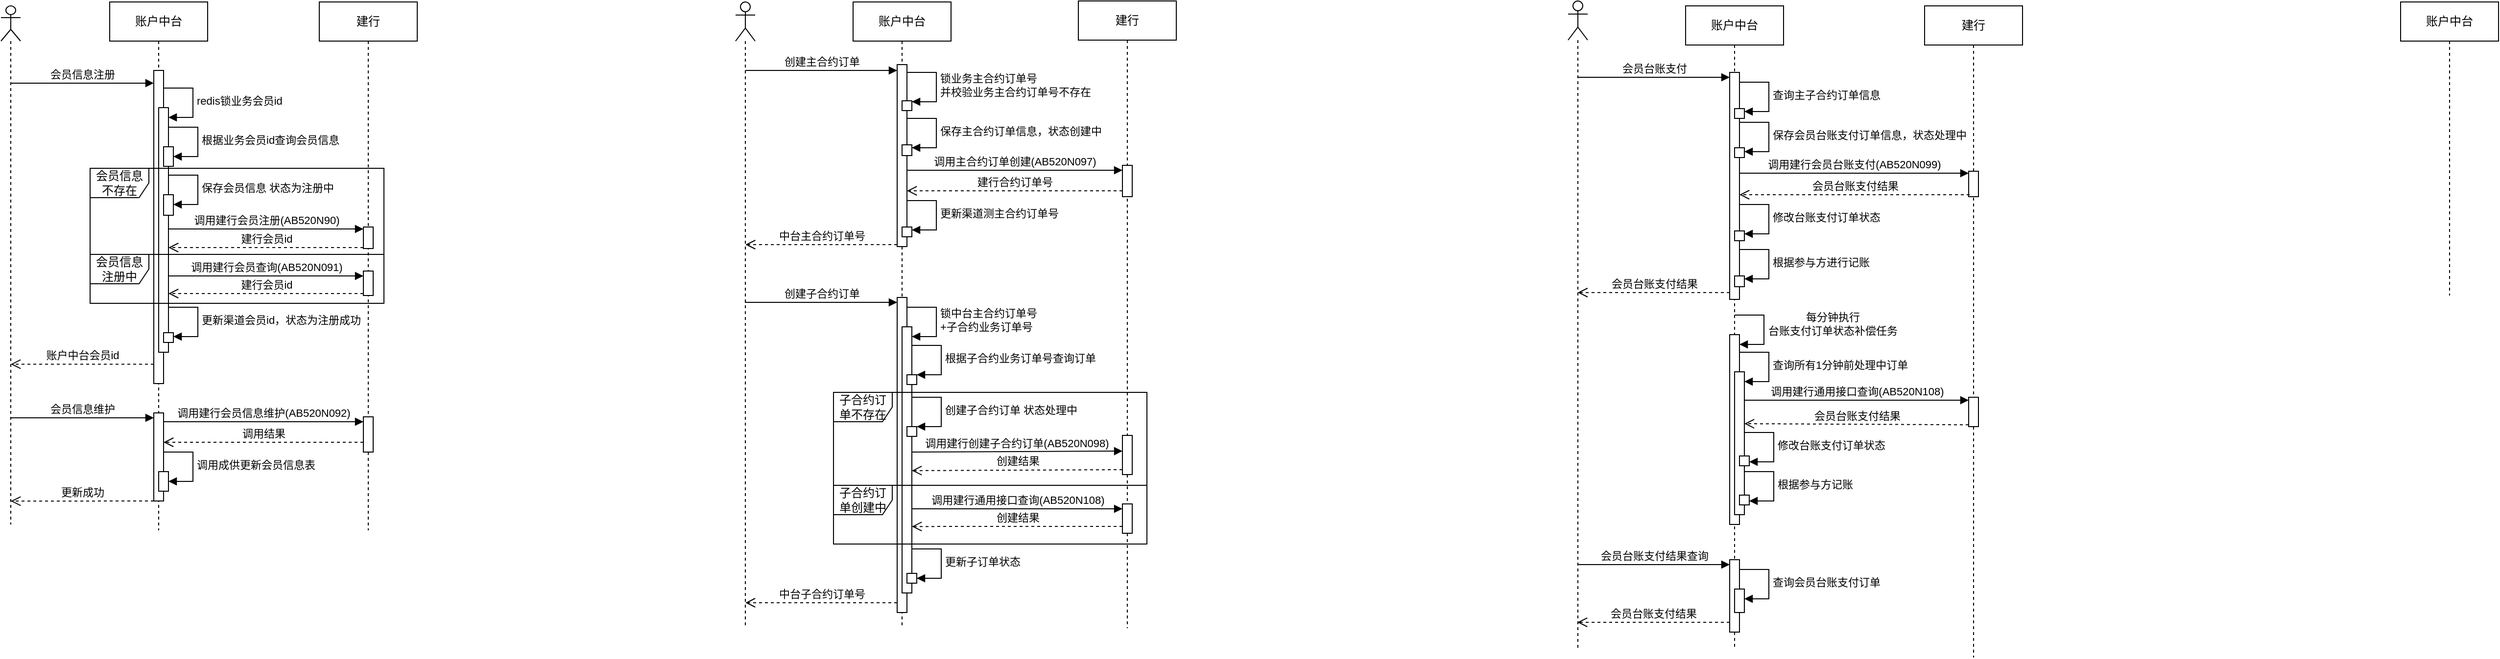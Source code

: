 <mxfile version="27.1.6">
  <diagram name="Page-1" id="2YBvvXClWsGukQMizWep">
    <mxGraphModel dx="1886" dy="571" grid="1" gridSize="10" guides="1" tooltips="1" connect="1" arrows="1" fold="1" page="1" pageScale="1" pageWidth="850" pageHeight="1100" math="0" shadow="0">
      <root>
        <mxCell id="0" />
        <mxCell id="1" parent="0" />
        <mxCell id="9qszzygUhYIYIlCA4tKh-8" value="更新成功" style="html=1;verticalAlign=bottom;endArrow=open;dashed=1;endSize=8;curved=0;rounded=0;entryX=0.5;entryY=0.955;entryDx=0;entryDy=0;entryPerimeter=0;" parent="1" source="9qszzygUhYIYIlCA4tKh-1" target="9qszzygUhYIYIlCA4tKh-14" edge="1">
          <mxGeometry relative="1" as="geometry">
            <mxPoint x="-519" y="548.0" as="sourcePoint" />
            <mxPoint x="-669" y="550.08" as="targetPoint" />
          </mxGeometry>
        </mxCell>
        <mxCell id="5DM1qvP_Hou1cKNvxJHR-31" value="账户中台会员id" style="html=1;verticalAlign=bottom;endArrow=open;dashed=1;endSize=8;curved=0;rounded=0;entryX=0.5;entryY=0.691;entryDx=0;entryDy=0;entryPerimeter=0;" parent="1" source="aM9ryv3xv72pqoxQDRHE-2" target="9qszzygUhYIYIlCA4tKh-14" edge="1">
          <mxGeometry relative="1" as="geometry">
            <mxPoint x="-519" y="407.92" as="sourcePoint" />
            <mxPoint x="-669" y="410" as="targetPoint" />
          </mxGeometry>
        </mxCell>
        <mxCell id="aM9ryv3xv72pqoxQDRHE-1" value="账户中台" style="shape=umlLifeline;perimeter=lifelinePerimeter;whiteSpace=wrap;html=1;container=0;dropTarget=0;collapsible=0;recursiveResize=0;outlineConnect=0;portConstraint=eastwest;newEdgeStyle={&quot;edgeStyle&quot;:&quot;elbowEdgeStyle&quot;,&quot;elbow&quot;:&quot;vertical&quot;,&quot;curved&quot;:0,&quot;rounded&quot;:0};" parent="1" vertex="1">
          <mxGeometry x="-569" y="40" width="100" height="540" as="geometry" />
        </mxCell>
        <mxCell id="aM9ryv3xv72pqoxQDRHE-2" value="" style="html=1;points=[];perimeter=orthogonalPerimeter;outlineConnect=0;targetShapes=umlLifeline;portConstraint=eastwest;newEdgeStyle={&quot;edgeStyle&quot;:&quot;elbowEdgeStyle&quot;,&quot;elbow&quot;:&quot;vertical&quot;,&quot;curved&quot;:0,&quot;rounded&quot;:0};" parent="aM9ryv3xv72pqoxQDRHE-1" vertex="1">
          <mxGeometry x="45" y="70" width="10" height="320" as="geometry" />
        </mxCell>
        <mxCell id="5DM1qvP_Hou1cKNvxJHR-4" value="" style="html=1;points=[[0,0,0,0,5],[0,1,0,0,-5],[1,0,0,0,5],[1,1,0,0,-5]];perimeter=orthogonalPerimeter;outlineConnect=0;targetShapes=umlLifeline;portConstraint=eastwest;newEdgeStyle={&quot;curved&quot;:0,&quot;rounded&quot;:0};" parent="aM9ryv3xv72pqoxQDRHE-1" vertex="1">
          <mxGeometry x="50" y="108" width="10" height="250" as="geometry" />
        </mxCell>
        <mxCell id="5DM1qvP_Hou1cKNvxJHR-5" value="redis锁业务会员id" style="html=1;align=left;spacingLeft=2;endArrow=block;rounded=0;edgeStyle=orthogonalEdgeStyle;curved=0;rounded=0;" parent="aM9ryv3xv72pqoxQDRHE-1" target="5DM1qvP_Hou1cKNvxJHR-4" edge="1">
          <mxGeometry relative="1" as="geometry">
            <mxPoint x="55" y="88" as="sourcePoint" />
            <Array as="points">
              <mxPoint x="85" y="118" />
            </Array>
          </mxGeometry>
        </mxCell>
        <mxCell id="5DM1qvP_Hou1cKNvxJHR-8" value="" style="html=1;points=[[0,0,0,0,5],[0,1,0,0,-5],[1,0,0,0,5],[1,1,0,0,-5]];perimeter=orthogonalPerimeter;outlineConnect=0;targetShapes=umlLifeline;portConstraint=eastwest;newEdgeStyle={&quot;curved&quot;:0,&quot;rounded&quot;:0};" parent="aM9ryv3xv72pqoxQDRHE-1" vertex="1">
          <mxGeometry x="55" y="148" width="10" height="20" as="geometry" />
        </mxCell>
        <mxCell id="5DM1qvP_Hou1cKNvxJHR-9" value="根据业务会员id查询会员信息" style="html=1;align=left;spacingLeft=2;endArrow=block;rounded=0;edgeStyle=orthogonalEdgeStyle;curved=0;rounded=0;" parent="aM9ryv3xv72pqoxQDRHE-1" target="5DM1qvP_Hou1cKNvxJHR-8" edge="1">
          <mxGeometry relative="1" as="geometry">
            <mxPoint x="60" y="128" as="sourcePoint" />
            <Array as="points">
              <mxPoint x="90" y="158" />
            </Array>
          </mxGeometry>
        </mxCell>
        <mxCell id="5DM1qvP_Hou1cKNvxJHR-25" value="" style="html=1;points=[[0,0,0,0,5],[0,1,0,0,-5],[1,0,0,0,5],[1,1,0,0,-5]];perimeter=orthogonalPerimeter;outlineConnect=0;targetShapes=umlLifeline;portConstraint=eastwest;newEdgeStyle={&quot;curved&quot;:0,&quot;rounded&quot;:0};" parent="aM9ryv3xv72pqoxQDRHE-1" vertex="1">
          <mxGeometry x="55" y="338" width="10" height="10" as="geometry" />
        </mxCell>
        <mxCell id="5DM1qvP_Hou1cKNvxJHR-26" value="更新渠道会员id，状态为注册成功" style="html=1;align=left;spacingLeft=2;endArrow=block;rounded=0;edgeStyle=orthogonalEdgeStyle;curved=0;rounded=0;" parent="aM9ryv3xv72pqoxQDRHE-1" edge="1">
          <mxGeometry relative="1" as="geometry">
            <mxPoint x="60" y="312" as="sourcePoint" />
            <Array as="points">
              <mxPoint x="90" y="342" />
            </Array>
            <mxPoint x="65" y="342" as="targetPoint" />
          </mxGeometry>
        </mxCell>
        <mxCell id="9qszzygUhYIYIlCA4tKh-1" value="" style="html=1;points=[[0,0,0,0,5],[0,1,0,0,-5],[1,0,0,0,5],[1,1,0,0,-5]];perimeter=orthogonalPerimeter;outlineConnect=0;targetShapes=umlLifeline;portConstraint=eastwest;newEdgeStyle={&quot;curved&quot;:0,&quot;rounded&quot;:0};" parent="aM9ryv3xv72pqoxQDRHE-1" vertex="1">
          <mxGeometry x="45" y="420" width="10" height="90" as="geometry" />
        </mxCell>
        <mxCell id="9qszzygUhYIYIlCA4tKh-6" value="" style="html=1;points=[[0,0,0,0,5],[0,1,0,0,-5],[1,0,0,0,5],[1,1,0,0,-5]];perimeter=orthogonalPerimeter;outlineConnect=0;targetShapes=umlLifeline;portConstraint=eastwest;newEdgeStyle={&quot;curved&quot;:0,&quot;rounded&quot;:0};" parent="aM9ryv3xv72pqoxQDRHE-1" vertex="1">
          <mxGeometry x="50" y="480" width="10" height="20" as="geometry" />
        </mxCell>
        <mxCell id="9qszzygUhYIYIlCA4tKh-7" value="调用成供更新会员信息表" style="html=1;align=left;spacingLeft=2;endArrow=block;rounded=0;edgeStyle=orthogonalEdgeStyle;curved=0;rounded=0;" parent="aM9ryv3xv72pqoxQDRHE-1" target="9qszzygUhYIYIlCA4tKh-6" edge="1">
          <mxGeometry relative="1" as="geometry">
            <mxPoint x="55" y="460" as="sourcePoint" />
            <Array as="points">
              <mxPoint x="85" y="490" />
            </Array>
          </mxGeometry>
        </mxCell>
        <mxCell id="aM9ryv3xv72pqoxQDRHE-5" value="建行" style="shape=umlLifeline;perimeter=lifelinePerimeter;whiteSpace=wrap;html=1;container=0;dropTarget=0;collapsible=0;recursiveResize=0;outlineConnect=0;portConstraint=eastwest;newEdgeStyle={&quot;edgeStyle&quot;:&quot;elbowEdgeStyle&quot;,&quot;elbow&quot;:&quot;vertical&quot;,&quot;curved&quot;:0,&quot;rounded&quot;:0};" parent="1" vertex="1">
          <mxGeometry x="-355" y="40" width="100" height="540" as="geometry" />
        </mxCell>
        <mxCell id="9qszzygUhYIYIlCA4tKh-3" value="" style="html=1;points=[[0,0,0,0,5],[0,1,0,0,-5],[1,0,0,0,5],[1,1,0,0,-5]];perimeter=orthogonalPerimeter;outlineConnect=0;targetShapes=umlLifeline;portConstraint=eastwest;newEdgeStyle={&quot;curved&quot;:0,&quot;rounded&quot;:0};" parent="aM9ryv3xv72pqoxQDRHE-5" vertex="1">
          <mxGeometry x="45" y="424" width="10" height="36" as="geometry" />
        </mxCell>
        <mxCell id="5DM1qvP_Hou1cKNvxJHR-6" value="会员信息不存在" style="shape=umlFrame;whiteSpace=wrap;html=1;pointerEvents=0;" parent="1" vertex="1">
          <mxGeometry x="-589" y="210" width="300" height="138" as="geometry" />
        </mxCell>
        <mxCell id="5DM1qvP_Hou1cKNvxJHR-13" value="" style="html=1;points=[[0,0,0,0,5],[0,1,0,0,-5],[1,0,0,0,5],[1,1,0,0,-5]];perimeter=orthogonalPerimeter;outlineConnect=0;targetShapes=umlLifeline;portConstraint=eastwest;newEdgeStyle={&quot;curved&quot;:0,&quot;rounded&quot;:0};" parent="1" vertex="1">
          <mxGeometry x="-310" y="270" width="10" height="22" as="geometry" />
        </mxCell>
        <mxCell id="5DM1qvP_Hou1cKNvxJHR-14" value="调用建行会员注册(&lt;span style=&quot;background-color: light-dark(#ffffff, var(--ge-dark-color, #121212)); color: light-dark(rgb(0, 0, 0), rgb(255, 255, 255));&quot;&gt;AB520N90&lt;/span&gt;)" style="html=1;verticalAlign=bottom;endArrow=block;curved=0;rounded=0;" parent="1" target="5DM1qvP_Hou1cKNvxJHR-13" edge="1">
          <mxGeometry relative="1" as="geometry">
            <mxPoint x="-509" y="272.0" as="sourcePoint" />
            <mxPoint x="-344" y="272.0" as="targetPoint" />
          </mxGeometry>
        </mxCell>
        <mxCell id="5DM1qvP_Hou1cKNvxJHR-15" value="建行会员id" style="html=1;verticalAlign=bottom;endArrow=open;dashed=1;endSize=8;curved=0;rounded=0;" parent="1" edge="1">
          <mxGeometry relative="1" as="geometry">
            <mxPoint x="-509.0" y="291" as="targetPoint" />
            <mxPoint x="-310" y="291" as="sourcePoint" />
          </mxGeometry>
        </mxCell>
        <mxCell id="5DM1qvP_Hou1cKNvxJHR-18" value="会员信息注册中" style="shape=umlFrame;whiteSpace=wrap;html=1;pointerEvents=0;" parent="1" vertex="1">
          <mxGeometry x="-589" y="298" width="300" height="50" as="geometry" />
        </mxCell>
        <mxCell id="5DM1qvP_Hou1cKNvxJHR-20" value="" style="html=1;points=[[0,0,0,0,5],[0,1,0,0,-5],[1,0,0,0,5],[1,1,0,0,-5]];perimeter=orthogonalPerimeter;outlineConnect=0;targetShapes=umlLifeline;portConstraint=eastwest;newEdgeStyle={&quot;curved&quot;:0,&quot;rounded&quot;:0};" parent="1" vertex="1">
          <mxGeometry x="-514" y="237" width="10" height="21" as="geometry" />
        </mxCell>
        <mxCell id="5DM1qvP_Hou1cKNvxJHR-21" value="保存会员信息 状态为注册中" style="html=1;align=left;spacingLeft=2;endArrow=block;rounded=0;edgeStyle=orthogonalEdgeStyle;curved=0;rounded=0;" parent="1" target="5DM1qvP_Hou1cKNvxJHR-20" edge="1">
          <mxGeometry relative="1" as="geometry">
            <mxPoint x="-509" y="217" as="sourcePoint" />
            <Array as="points">
              <mxPoint x="-479" y="247" />
            </Array>
          </mxGeometry>
        </mxCell>
        <mxCell id="5DM1qvP_Hou1cKNvxJHR-22" value="" style="html=1;points=[[0,0,0,0,5],[0,1,0,0,-5],[1,0,0,0,5],[1,1,0,0,-5]];perimeter=orthogonalPerimeter;outlineConnect=0;targetShapes=umlLifeline;portConstraint=eastwest;newEdgeStyle={&quot;curved&quot;:0,&quot;rounded&quot;:0};" parent="1" vertex="1">
          <mxGeometry x="-310" y="315" width="10" height="25" as="geometry" />
        </mxCell>
        <mxCell id="5DM1qvP_Hou1cKNvxJHR-23" value="调用建行会员查询(&lt;span style=&quot;background-color: light-dark(#ffffff, var(--ge-dark-color, #121212)); color: light-dark(rgb(0, 0, 0), rgb(255, 255, 255));&quot;&gt;AB520N091&lt;/span&gt;)" style="html=1;verticalAlign=bottom;endArrow=block;curved=0;rounded=0;entryX=0;entryY=0;entryDx=0;entryDy=5;entryPerimeter=0;" parent="1" source="5DM1qvP_Hou1cKNvxJHR-4" target="5DM1qvP_Hou1cKNvxJHR-22" edge="1">
          <mxGeometry relative="1" as="geometry">
            <mxPoint x="-509" y="317" as="sourcePoint" />
            <mxPoint x="-310" y="317" as="targetPoint" />
          </mxGeometry>
        </mxCell>
        <mxCell id="5DM1qvP_Hou1cKNvxJHR-24" value="建行会员id" style="html=1;verticalAlign=bottom;endArrow=open;dashed=1;endSize=8;curved=0;rounded=0;" parent="1" target="5DM1qvP_Hou1cKNvxJHR-4" edge="1">
          <mxGeometry relative="1" as="geometry">
            <mxPoint x="-510" y="338" as="targetPoint" />
            <mxPoint x="-310" y="338" as="sourcePoint" />
            <Array as="points">
              <mxPoint x="-379" y="338" />
            </Array>
          </mxGeometry>
        </mxCell>
        <mxCell id="5DM1qvP_Hou1cKNvxJHR-32" value="会员信息注册" style="html=1;verticalAlign=bottom;endArrow=block;curved=0;rounded=0;exitX=0.5;exitY=0.149;exitDx=0;exitDy=0;exitPerimeter=0;" parent="1" source="9qszzygUhYIYIlCA4tKh-14" target="aM9ryv3xv72pqoxQDRHE-2" edge="1">
          <mxGeometry width="80" relative="1" as="geometry">
            <mxPoint x="-669" y="123" as="sourcePoint" />
            <mxPoint x="-519.5" y="123" as="targetPoint" />
          </mxGeometry>
        </mxCell>
        <mxCell id="9qszzygUhYIYIlCA4tKh-4" value="调用建行会员信息维护(&lt;span style=&quot;background-color: light-dark(#ffffff, var(--ge-dark-color, #121212)); color: light-dark(rgb(0, 0, 0), rgb(255, 255, 255));&quot;&gt;AB520N092&lt;/span&gt;)" style="html=1;verticalAlign=bottom;endArrow=block;curved=0;rounded=0;entryX=0;entryY=0;entryDx=0;entryDy=5;exitX=1;exitY=0;exitDx=0;exitDy=5;exitPerimeter=0;" parent="1" target="9qszzygUhYIYIlCA4tKh-3" edge="1">
          <mxGeometry relative="1" as="geometry">
            <mxPoint x="-514" y="469" as="sourcePoint" />
          </mxGeometry>
        </mxCell>
        <mxCell id="9qszzygUhYIYIlCA4tKh-5" value="调用结果" style="html=1;verticalAlign=bottom;endArrow=open;dashed=1;endSize=8;curved=0;rounded=0;exitX=0;exitY=1;exitDx=0;exitDy=-5;entryX=1;entryY=1;entryDx=0;entryDy=-5;entryPerimeter=0;" parent="1" edge="1">
          <mxGeometry relative="1" as="geometry">
            <mxPoint x="-514" y="490" as="targetPoint" />
            <mxPoint x="-310" y="490" as="sourcePoint" />
          </mxGeometry>
        </mxCell>
        <mxCell id="9qszzygUhYIYIlCA4tKh-12" value="账户中台" style="shape=umlLifeline;perimeter=lifelinePerimeter;whiteSpace=wrap;html=1;container=1;dropTarget=0;collapsible=0;recursiveResize=0;outlineConnect=0;portConstraint=eastwest;newEdgeStyle={&quot;curved&quot;:0,&quot;rounded&quot;:0};" parent="1" vertex="1">
          <mxGeometry x="190" y="40" width="100" height="640" as="geometry" />
        </mxCell>
        <mxCell id="9qszzygUhYIYIlCA4tKh-17" value="" style="html=1;points=[[0,0,0,0,5],[0,1,0,0,-5],[1,0,0,0,5],[1,1,0,0,-5]];perimeter=orthogonalPerimeter;outlineConnect=0;targetShapes=umlLifeline;portConstraint=eastwest;newEdgeStyle={&quot;curved&quot;:0,&quot;rounded&quot;:0};" parent="9qszzygUhYIYIlCA4tKh-12" vertex="1">
          <mxGeometry x="45" y="64" width="10" height="186" as="geometry" />
        </mxCell>
        <mxCell id="9qszzygUhYIYIlCA4tKh-21" value="" style="html=1;points=[[0,0,0,0,5],[0,1,0,0,-5],[1,0,0,0,5],[1,1,0,0,-5]];perimeter=orthogonalPerimeter;outlineConnect=0;targetShapes=umlLifeline;portConstraint=eastwest;newEdgeStyle={&quot;curved&quot;:0,&quot;rounded&quot;:0};" parent="9qszzygUhYIYIlCA4tKh-12" vertex="1">
          <mxGeometry x="50" y="101" width="10" height="10" as="geometry" />
        </mxCell>
        <mxCell id="9qszzygUhYIYIlCA4tKh-22" value="锁业务主合约订单号&lt;div&gt;并校验业务主合约订单号不存在&lt;/div&gt;" style="html=1;align=left;spacingLeft=2;endArrow=block;rounded=0;edgeStyle=orthogonalEdgeStyle;curved=0;rounded=0;" parent="9qszzygUhYIYIlCA4tKh-12" edge="1">
          <mxGeometry relative="1" as="geometry">
            <mxPoint x="55" y="72" as="sourcePoint" />
            <Array as="points">
              <mxPoint x="85" y="102" />
            </Array>
            <mxPoint x="60" y="102" as="targetPoint" />
          </mxGeometry>
        </mxCell>
        <mxCell id="9qszzygUhYIYIlCA4tKh-24" value="" style="html=1;points=[[0,0,0,0,5],[0,1,0,0,-5],[1,0,0,0,5],[1,1,0,0,-5]];perimeter=orthogonalPerimeter;outlineConnect=0;targetShapes=umlLifeline;portConstraint=eastwest;newEdgeStyle={&quot;curved&quot;:0,&quot;rounded&quot;:0};" parent="9qszzygUhYIYIlCA4tKh-12" vertex="1">
          <mxGeometry x="45" y="302" width="10" height="322" as="geometry" />
        </mxCell>
        <mxCell id="9qszzygUhYIYIlCA4tKh-30" value="" style="html=1;points=[[0,0,0,0,5],[0,1,0,0,-5],[1,0,0,0,5],[1,1,0,0,-5]];perimeter=orthogonalPerimeter;outlineConnect=0;targetShapes=umlLifeline;portConstraint=eastwest;newEdgeStyle={&quot;curved&quot;:0,&quot;rounded&quot;:0};" parent="9qszzygUhYIYIlCA4tKh-12" vertex="1">
          <mxGeometry x="50" y="332" width="10" height="272" as="geometry" />
        </mxCell>
        <mxCell id="9qszzygUhYIYIlCA4tKh-31" value="&lt;span style=&quot;text-align: center;&quot;&gt;锁中台主合约订单号&lt;/span&gt;&lt;div&gt;&lt;span style=&quot;text-align: center;&quot;&gt;+子合约&lt;/span&gt;&lt;span style=&quot;text-align: center; background-color: light-dark(#ffffff, var(--ge-dark-color, #121212)); color: light-dark(rgb(0, 0, 0), rgb(255, 255, 255));&quot;&gt;业务&lt;/span&gt;&lt;span style=&quot;text-align: center; background-color: light-dark(#ffffff, var(--ge-dark-color, #121212)); color: light-dark(rgb(0, 0, 0), rgb(255, 255, 255));&quot;&gt;订单号&lt;/span&gt;&lt;/div&gt;" style="html=1;align=left;spacingLeft=2;endArrow=block;rounded=0;edgeStyle=orthogonalEdgeStyle;curved=0;rounded=0;" parent="9qszzygUhYIYIlCA4tKh-12" target="9qszzygUhYIYIlCA4tKh-30" edge="1">
          <mxGeometry x="-0.004" relative="1" as="geometry">
            <mxPoint x="55" y="312" as="sourcePoint" />
            <Array as="points">
              <mxPoint x="85" y="342" />
            </Array>
            <mxPoint as="offset" />
          </mxGeometry>
        </mxCell>
        <mxCell id="9qszzygUhYIYIlCA4tKh-32" value="" style="html=1;points=[[0,0,0,0,5],[0,1,0,0,-5],[1,0,0,0,5],[1,1,0,0,-5]];perimeter=orthogonalPerimeter;outlineConnect=0;targetShapes=umlLifeline;portConstraint=eastwest;newEdgeStyle={&quot;curved&quot;:0,&quot;rounded&quot;:0};" parent="9qszzygUhYIYIlCA4tKh-12" vertex="1">
          <mxGeometry x="55" y="381" width="10" height="10" as="geometry" />
        </mxCell>
        <mxCell id="9qszzygUhYIYIlCA4tKh-33" value="根据子合约业务订单号查询订单" style="html=1;align=left;spacingLeft=2;endArrow=block;rounded=0;edgeStyle=orthogonalEdgeStyle;curved=0;rounded=0;" parent="9qszzygUhYIYIlCA4tKh-12" target="9qszzygUhYIYIlCA4tKh-32" edge="1">
          <mxGeometry x="-0.005" relative="1" as="geometry">
            <mxPoint x="60" y="351" as="sourcePoint" />
            <Array as="points">
              <mxPoint x="90" y="381" />
            </Array>
            <mxPoint as="offset" />
          </mxGeometry>
        </mxCell>
        <mxCell id="9qszzygUhYIYIlCA4tKh-44" value="" style="html=1;points=[[0,0,0,0,5],[0,1,0,0,-5],[1,0,0,0,5],[1,1,0,0,-5]];perimeter=orthogonalPerimeter;outlineConnect=0;targetShapes=umlLifeline;portConstraint=eastwest;newEdgeStyle={&quot;curved&quot;:0,&quot;rounded&quot;:0};" parent="9qszzygUhYIYIlCA4tKh-12" vertex="1">
          <mxGeometry x="55" y="584" width="10" height="10" as="geometry" />
        </mxCell>
        <mxCell id="9qszzygUhYIYIlCA4tKh-45" value="更新子订单状态" style="html=1;align=left;spacingLeft=2;endArrow=block;rounded=0;edgeStyle=orthogonalEdgeStyle;curved=0;rounded=0;" parent="9qszzygUhYIYIlCA4tKh-12" target="9qszzygUhYIYIlCA4tKh-44" edge="1">
          <mxGeometry relative="1" as="geometry">
            <mxPoint x="60" y="559" as="sourcePoint" />
            <Array as="points">
              <mxPoint x="90" y="589" />
            </Array>
          </mxGeometry>
        </mxCell>
        <mxCell id="fuxBlCpD1P7hH6LeHtpS-4" value="" style="html=1;points=[[0,0,0,0,5],[0,1,0,0,-5],[1,0,0,0,5],[1,1,0,0,-5]];perimeter=orthogonalPerimeter;outlineConnect=0;targetShapes=umlLifeline;portConstraint=eastwest;newEdgeStyle={&quot;curved&quot;:0,&quot;rounded&quot;:0};" vertex="1" parent="9qszzygUhYIYIlCA4tKh-12">
          <mxGeometry x="50" y="146" width="10" height="11" as="geometry" />
        </mxCell>
        <mxCell id="fuxBlCpD1P7hH6LeHtpS-5" value="保存主合约订单信息，状态创建中" style="html=1;align=left;spacingLeft=2;endArrow=block;rounded=0;edgeStyle=orthogonalEdgeStyle;curved=0;rounded=0;" edge="1" target="fuxBlCpD1P7hH6LeHtpS-4" parent="9qszzygUhYIYIlCA4tKh-12">
          <mxGeometry relative="1" as="geometry">
            <mxPoint x="55" y="119" as="sourcePoint" />
            <Array as="points">
              <mxPoint x="85" y="149" />
            </Array>
          </mxGeometry>
        </mxCell>
        <mxCell id="fuxBlCpD1P7hH6LeHtpS-6" value="" style="html=1;points=[[0,0,0,0,5],[0,1,0,0,-5],[1,0,0,0,5],[1,1,0,0,-5]];perimeter=orthogonalPerimeter;outlineConnect=0;targetShapes=umlLifeline;portConstraint=eastwest;newEdgeStyle={&quot;curved&quot;:0,&quot;rounded&quot;:0};" vertex="1" parent="9qszzygUhYIYIlCA4tKh-12">
          <mxGeometry x="50" y="230" width="10" height="10" as="geometry" />
        </mxCell>
        <mxCell id="fuxBlCpD1P7hH6LeHtpS-7" value="更新渠道测主合约订单号" style="html=1;align=left;spacingLeft=2;endArrow=block;rounded=0;edgeStyle=orthogonalEdgeStyle;curved=0;rounded=0;" edge="1" target="fuxBlCpD1P7hH6LeHtpS-6" parent="9qszzygUhYIYIlCA4tKh-12">
          <mxGeometry relative="1" as="geometry">
            <mxPoint x="55" y="203" as="sourcePoint" />
            <Array as="points">
              <mxPoint x="85" y="233" />
            </Array>
          </mxGeometry>
        </mxCell>
        <mxCell id="9qszzygUhYIYIlCA4tKh-13" value="" style="shape=umlLifeline;perimeter=lifelinePerimeter;whiteSpace=wrap;html=1;container=1;dropTarget=0;collapsible=0;recursiveResize=0;outlineConnect=0;portConstraint=eastwest;newEdgeStyle={&quot;curved&quot;:0,&quot;rounded&quot;:0};participant=umlActor;" parent="1" vertex="1">
          <mxGeometry x="70" y="40" width="20" height="640" as="geometry" />
        </mxCell>
        <mxCell id="9qszzygUhYIYIlCA4tKh-14" value="" style="shape=umlLifeline;perimeter=lifelinePerimeter;whiteSpace=wrap;html=1;container=1;dropTarget=0;collapsible=0;recursiveResize=0;outlineConnect=0;portConstraint=eastwest;newEdgeStyle={&quot;curved&quot;:0,&quot;rounded&quot;:0};participant=umlActor;size=36;" parent="1" vertex="1">
          <mxGeometry x="-680" y="44" width="20" height="530" as="geometry" />
        </mxCell>
        <mxCell id="9qszzygUhYIYIlCA4tKh-15" value="建行" style="shape=umlLifeline;perimeter=lifelinePerimeter;whiteSpace=wrap;html=1;container=1;dropTarget=0;collapsible=0;recursiveResize=0;outlineConnect=0;portConstraint=eastwest;newEdgeStyle={&quot;curved&quot;:0,&quot;rounded&quot;:0};" parent="1" vertex="1">
          <mxGeometry x="420" y="39" width="100" height="641" as="geometry" />
        </mxCell>
        <mxCell id="9qszzygUhYIYIlCA4tKh-18" value="" style="html=1;points=[[0,0,0,0,5],[0,1,0,0,-5],[1,0,0,0,5],[1,1,0,0,-5]];perimeter=orthogonalPerimeter;outlineConnect=0;targetShapes=umlLifeline;portConstraint=eastwest;newEdgeStyle={&quot;curved&quot;:0,&quot;rounded&quot;:0};" parent="9qszzygUhYIYIlCA4tKh-15" vertex="1">
          <mxGeometry x="45" y="168" width="10" height="32" as="geometry" />
        </mxCell>
        <mxCell id="9qszzygUhYIYIlCA4tKh-20" value="建行合约订单号" style="html=1;verticalAlign=bottom;endArrow=open;dashed=1;endSize=8;curved=0;rounded=0;exitX=0;exitY=1;exitDx=0;exitDy=-5;" parent="9qszzygUhYIYIlCA4tKh-15" edge="1">
          <mxGeometry relative="1" as="geometry">
            <mxPoint x="-175" y="194" as="targetPoint" />
            <mxPoint x="45" y="194" as="sourcePoint" />
          </mxGeometry>
        </mxCell>
        <mxCell id="9qszzygUhYIYIlCA4tKh-37" value="" style="html=1;points=[[0,0,0,0,5],[0,1,0,0,-5],[1,0,0,0,5],[1,1,0,0,-5]];perimeter=orthogonalPerimeter;outlineConnect=0;targetShapes=umlLifeline;portConstraint=eastwest;newEdgeStyle={&quot;curved&quot;:0,&quot;rounded&quot;:0};" parent="9qszzygUhYIYIlCA4tKh-15" vertex="1">
          <mxGeometry x="45" y="444" width="10" height="40" as="geometry" />
        </mxCell>
        <mxCell id="9qszzygUhYIYIlCA4tKh-41" value="" style="html=1;points=[[0,0,0,0,5],[0,1,0,0,-5],[1,0,0,0,5],[1,1,0,0,-5]];perimeter=orthogonalPerimeter;outlineConnect=0;targetShapes=umlLifeline;portConstraint=eastwest;newEdgeStyle={&quot;curved&quot;:0,&quot;rounded&quot;:0};" parent="9qszzygUhYIYIlCA4tKh-15" vertex="1">
          <mxGeometry x="45" y="514" width="10" height="30" as="geometry" />
        </mxCell>
        <mxCell id="9qszzygUhYIYIlCA4tKh-43" value="创建结果" style="html=1;verticalAlign=bottom;endArrow=open;dashed=1;endSize=8;curved=0;rounded=0;exitX=0;exitY=1;exitDx=0;exitDy=-5;entryX=1;entryY=0.871;entryDx=0;entryDy=0;entryPerimeter=0;" parent="9qszzygUhYIYIlCA4tKh-15" edge="1">
          <mxGeometry relative="1" as="geometry">
            <mxPoint x="-170.0" y="537.072" as="targetPoint" />
            <mxPoint x="45.0" y="537.0" as="sourcePoint" />
          </mxGeometry>
        </mxCell>
        <mxCell id="9qszzygUhYIYIlCA4tKh-16" value="创建主合约订单" style="html=1;verticalAlign=bottom;endArrow=block;curved=0;rounded=0;" parent="1" target="9qszzygUhYIYIlCA4tKh-17" edge="1">
          <mxGeometry width="80" relative="1" as="geometry">
            <mxPoint x="80" y="110" as="sourcePoint" />
            <mxPoint x="230" y="110" as="targetPoint" />
          </mxGeometry>
        </mxCell>
        <mxCell id="9qszzygUhYIYIlCA4tKh-19" value="调用主合约订单创建(&lt;span style=&quot;background-color: light-dark(#ffffff, var(--ge-dark-color, #121212)); color: light-dark(rgb(0, 0, 0), rgb(255, 255, 255));&quot;&gt;AB520N097&lt;/span&gt;)" style="html=1;verticalAlign=bottom;endArrow=block;curved=0;rounded=0;entryX=0;entryY=0;entryDx=0;entryDy=5;" parent="1" target="9qszzygUhYIYIlCA4tKh-18" edge="1">
          <mxGeometry relative="1" as="geometry">
            <mxPoint x="245" y="212" as="sourcePoint" />
          </mxGeometry>
        </mxCell>
        <mxCell id="9qszzygUhYIYIlCA4tKh-23" value="中台主合约订单号" style="html=1;verticalAlign=bottom;endArrow=open;dashed=1;endSize=8;curved=0;rounded=0;" parent="1" edge="1">
          <mxGeometry relative="1" as="geometry">
            <mxPoint x="235" y="288" as="sourcePoint" />
            <mxPoint x="80.1" y="288" as="targetPoint" />
          </mxGeometry>
        </mxCell>
        <mxCell id="9qszzygUhYIYIlCA4tKh-25" value="创建子合约订单" style="html=1;verticalAlign=bottom;endArrow=block;curved=0;rounded=0;entryX=0;entryY=0;entryDx=0;entryDy=5;" parent="1" target="9qszzygUhYIYIlCA4tKh-24" edge="1">
          <mxGeometry relative="1" as="geometry">
            <mxPoint x="79.5" y="347.0" as="sourcePoint" />
          </mxGeometry>
        </mxCell>
        <mxCell id="9qszzygUhYIYIlCA4tKh-26" value="中台子合约订单号" style="html=1;verticalAlign=bottom;endArrow=open;dashed=1;endSize=8;curved=0;rounded=0;exitX=0;exitY=1;exitDx=0;exitDy=-5;" parent="1" edge="1">
          <mxGeometry x="0.0" relative="1" as="geometry">
            <mxPoint x="80.024" y="654" as="targetPoint" />
            <mxPoint x="235" y="654" as="sourcePoint" />
            <mxPoint as="offset" />
          </mxGeometry>
        </mxCell>
        <mxCell id="9qszzygUhYIYIlCA4tKh-34" value="子合约订单不存在" style="shape=umlFrame;whiteSpace=wrap;html=1;pointerEvents=0;" parent="1" vertex="1">
          <mxGeometry x="170" y="439" width="320" height="95" as="geometry" />
        </mxCell>
        <mxCell id="9qszzygUhYIYIlCA4tKh-35" value="" style="html=1;points=[[0,0,0,0,5],[0,1,0,0,-5],[1,0,0,0,5],[1,1,0,0,-5]];perimeter=orthogonalPerimeter;outlineConnect=0;targetShapes=umlLifeline;portConstraint=eastwest;newEdgeStyle={&quot;curved&quot;:0,&quot;rounded&quot;:0};" parent="1" vertex="1">
          <mxGeometry x="245" y="474" width="10" height="10" as="geometry" />
        </mxCell>
        <mxCell id="9qszzygUhYIYIlCA4tKh-36" value="创建子合约订单 状态处理中" style="html=1;align=left;spacingLeft=2;endArrow=block;rounded=0;edgeStyle=orthogonalEdgeStyle;curved=0;rounded=0;" parent="1" target="9qszzygUhYIYIlCA4tKh-35" edge="1">
          <mxGeometry relative="1" as="geometry">
            <mxPoint x="250" y="444" as="sourcePoint" />
            <Array as="points">
              <mxPoint x="280" y="474" />
            </Array>
          </mxGeometry>
        </mxCell>
        <mxCell id="9qszzygUhYIYIlCA4tKh-38" value="调用建行创建子合约订单(AB520N098)" style="html=1;verticalAlign=bottom;endArrow=block;curved=0;rounded=0;entryX=0;entryY=0;entryDx=0;entryDy=5;" parent="1" edge="1">
          <mxGeometry relative="1" as="geometry">
            <mxPoint x="250" y="500" as="sourcePoint" />
            <mxPoint x="465" y="499" as="targetPoint" />
          </mxGeometry>
        </mxCell>
        <mxCell id="9qszzygUhYIYIlCA4tKh-39" value="创建结果" style="html=1;verticalAlign=bottom;endArrow=open;dashed=1;endSize=8;curved=0;rounded=0;exitX=0;exitY=1;exitDx=0;exitDy=-5;" parent="1" edge="1">
          <mxGeometry relative="1" as="geometry">
            <mxPoint x="250" y="519" as="targetPoint" />
            <mxPoint x="465" y="518" as="sourcePoint" />
          </mxGeometry>
        </mxCell>
        <mxCell id="9qszzygUhYIYIlCA4tKh-40" value="子合约订单创建中" style="shape=umlFrame;whiteSpace=wrap;html=1;pointerEvents=0;" parent="1" vertex="1">
          <mxGeometry x="170" y="534" width="320" height="60" as="geometry" />
        </mxCell>
        <mxCell id="9qszzygUhYIYIlCA4tKh-42" value="调用建行通用接口查询(AB520N108)" style="html=1;verticalAlign=bottom;endArrow=block;curved=0;rounded=0;entryX=0;entryY=0;entryDx=0;entryDy=5;" parent="1" source="9qszzygUhYIYIlCA4tKh-30" target="9qszzygUhYIYIlCA4tKh-41" edge="1">
          <mxGeometry relative="1" as="geometry">
            <mxPoint x="355.0" y="559" as="sourcePoint" />
          </mxGeometry>
        </mxCell>
        <mxCell id="9qszzygUhYIYIlCA4tKh-2" value="会员信息维护" style="html=1;verticalAlign=bottom;startArrow=none;endArrow=block;startSize=8;curved=0;rounded=0;entryX=0;entryY=0;entryDx=0;entryDy=5;startFill=0;" parent="1" source="9qszzygUhYIYIlCA4tKh-14" target="9qszzygUhYIYIlCA4tKh-1" edge="1">
          <mxGeometry relative="1" as="geometry">
            <mxPoint x="-669" y="465" as="sourcePoint" />
          </mxGeometry>
        </mxCell>
        <mxCell id="9qszzygUhYIYIlCA4tKh-47" value="" style="shape=umlLifeline;perimeter=lifelinePerimeter;whiteSpace=wrap;html=1;container=1;dropTarget=0;collapsible=0;recursiveResize=0;outlineConnect=0;portConstraint=eastwest;newEdgeStyle={&quot;curved&quot;:0,&quot;rounded&quot;:0};participant=umlActor;" parent="1" vertex="1">
          <mxGeometry x="920" y="39" width="20" height="661" as="geometry" />
        </mxCell>
        <mxCell id="9qszzygUhYIYIlCA4tKh-48" value="账户中台" style="shape=umlLifeline;perimeter=lifelinePerimeter;whiteSpace=wrap;html=1;container=1;dropTarget=0;collapsible=0;recursiveResize=0;outlineConnect=0;portConstraint=eastwest;newEdgeStyle={&quot;curved&quot;:0,&quot;rounded&quot;:0};" parent="1" vertex="1">
          <mxGeometry x="1040" y="44" width="100" height="656" as="geometry" />
        </mxCell>
        <mxCell id="9qszzygUhYIYIlCA4tKh-50" value="" style="html=1;points=[[0,0,0,0,5],[0,1,0,0,-5],[1,0,0,0,5],[1,1,0,0,-5]];perimeter=orthogonalPerimeter;outlineConnect=0;targetShapes=umlLifeline;portConstraint=eastwest;newEdgeStyle={&quot;curved&quot;:0,&quot;rounded&quot;:0};" parent="9qszzygUhYIYIlCA4tKh-48" vertex="1">
          <mxGeometry x="45" y="68" width="10" height="232" as="geometry" />
        </mxCell>
        <mxCell id="9qszzygUhYIYIlCA4tKh-53" value="" style="html=1;points=[[0,0,0,0,5],[0,1,0,0,-5],[1,0,0,0,5],[1,1,0,0,-5]];perimeter=orthogonalPerimeter;outlineConnect=0;targetShapes=umlLifeline;portConstraint=eastwest;newEdgeStyle={&quot;curved&quot;:0,&quot;rounded&quot;:0};" parent="9qszzygUhYIYIlCA4tKh-48" vertex="1">
          <mxGeometry x="50" y="105" width="10" height="10" as="geometry" />
        </mxCell>
        <mxCell id="9qszzygUhYIYIlCA4tKh-54" value="查询主子合约订单信息" style="html=1;align=left;spacingLeft=2;endArrow=block;rounded=0;edgeStyle=orthogonalEdgeStyle;curved=0;rounded=0;" parent="9qszzygUhYIYIlCA4tKh-48" target="9qszzygUhYIYIlCA4tKh-53" edge="1">
          <mxGeometry x="-0.004" relative="1" as="geometry">
            <mxPoint x="55" y="78" as="sourcePoint" />
            <Array as="points">
              <mxPoint x="85" y="108" />
            </Array>
            <mxPoint as="offset" />
          </mxGeometry>
        </mxCell>
        <mxCell id="9qszzygUhYIYIlCA4tKh-55" value="" style="html=1;points=[[0,0,0,0,5],[0,1,0,0,-5],[1,0,0,0,5],[1,1,0,0,-5]];perimeter=orthogonalPerimeter;outlineConnect=0;targetShapes=umlLifeline;portConstraint=eastwest;newEdgeStyle={&quot;curved&quot;:0,&quot;rounded&quot;:0};" parent="9qszzygUhYIYIlCA4tKh-48" vertex="1">
          <mxGeometry x="50" y="145" width="10" height="10" as="geometry" />
        </mxCell>
        <mxCell id="9qszzygUhYIYIlCA4tKh-56" value="保存会员台账支付订单信息，状态处理中" style="html=1;align=left;spacingLeft=2;endArrow=block;rounded=0;edgeStyle=orthogonalEdgeStyle;curved=0;rounded=0;" parent="9qszzygUhYIYIlCA4tKh-48" edge="1">
          <mxGeometry x="0.005" relative="1" as="geometry">
            <mxPoint x="55" y="119" as="sourcePoint" />
            <Array as="points">
              <mxPoint x="85" y="149" />
            </Array>
            <mxPoint x="60" y="149" as="targetPoint" />
            <mxPoint as="offset" />
          </mxGeometry>
        </mxCell>
        <mxCell id="9qszzygUhYIYIlCA4tKh-60" value="" style="html=1;points=[[0,0,0,0,5],[0,1,0,0,-5],[1,0,0,0,5],[1,1,0,0,-5]];perimeter=orthogonalPerimeter;outlineConnect=0;targetShapes=umlLifeline;portConstraint=eastwest;newEdgeStyle={&quot;curved&quot;:0,&quot;rounded&quot;:0};" parent="9qszzygUhYIYIlCA4tKh-48" vertex="1">
          <mxGeometry x="50" y="230" width="10" height="10" as="geometry" />
        </mxCell>
        <mxCell id="9qszzygUhYIYIlCA4tKh-61" value="修改台账支付订单状态" style="html=1;align=left;spacingLeft=2;endArrow=block;rounded=0;edgeStyle=orthogonalEdgeStyle;curved=0;rounded=0;" parent="9qszzygUhYIYIlCA4tKh-48" target="9qszzygUhYIYIlCA4tKh-60" edge="1">
          <mxGeometry relative="1" as="geometry">
            <mxPoint x="55" y="203" as="sourcePoint" />
            <Array as="points">
              <mxPoint x="85" y="233" />
            </Array>
          </mxGeometry>
        </mxCell>
        <mxCell id="9qszzygUhYIYIlCA4tKh-62" value="" style="html=1;points=[[0,0,0,0,5],[0,1,0,0,-5],[1,0,0,0,5],[1,1,0,0,-5]];perimeter=orthogonalPerimeter;outlineConnect=0;targetShapes=umlLifeline;portConstraint=eastwest;newEdgeStyle={&quot;curved&quot;:0,&quot;rounded&quot;:0};" parent="9qszzygUhYIYIlCA4tKh-48" vertex="1">
          <mxGeometry x="50" y="276" width="10" height="11" as="geometry" />
        </mxCell>
        <mxCell id="9qszzygUhYIYIlCA4tKh-63" value="根据参与方进行记账" style="html=1;align=left;spacingLeft=2;endArrow=block;rounded=0;edgeStyle=orthogonalEdgeStyle;curved=0;rounded=0;" parent="9qszzygUhYIYIlCA4tKh-48" target="9qszzygUhYIYIlCA4tKh-62" edge="1">
          <mxGeometry relative="1" as="geometry">
            <mxPoint x="55" y="249" as="sourcePoint" />
            <Array as="points">
              <mxPoint x="85" y="279" />
            </Array>
          </mxGeometry>
        </mxCell>
        <mxCell id="9qszzygUhYIYIlCA4tKh-65" value="" style="html=1;points=[[0,0,0,0,5],[0,1,0,0,-5],[1,0,0,0,5],[1,1,0,0,-5]];perimeter=orthogonalPerimeter;outlineConnect=0;targetShapes=umlLifeline;portConstraint=eastwest;newEdgeStyle={&quot;curved&quot;:0,&quot;rounded&quot;:0};" parent="9qszzygUhYIYIlCA4tKh-48" vertex="1">
          <mxGeometry x="45" y="336" width="10" height="194" as="geometry" />
        </mxCell>
        <mxCell id="9qszzygUhYIYIlCA4tKh-66" value="" style="html=1;align=left;spacingLeft=2;endArrow=block;rounded=0;edgeStyle=orthogonalEdgeStyle;curved=0;rounded=0;" parent="9qszzygUhYIYIlCA4tKh-48" target="9qszzygUhYIYIlCA4tKh-65" edge="1">
          <mxGeometry relative="1" as="geometry">
            <mxPoint x="50" y="316" as="sourcePoint" />
            <Array as="points">
              <mxPoint x="80" y="346" />
            </Array>
          </mxGeometry>
        </mxCell>
        <mxCell id="9qszzygUhYIYIlCA4tKh-67" value="每分钟执行&lt;div&gt;台账支付订单状态补偿任务&lt;/div&gt;" style="edgeLabel;html=1;align=center;verticalAlign=middle;resizable=0;points=[];" parent="9qszzygUhYIYIlCA4tKh-66" vertex="1" connectable="0">
          <mxGeometry x="-0.082" y="2" relative="1" as="geometry">
            <mxPoint x="68" as="offset" />
          </mxGeometry>
        </mxCell>
        <mxCell id="9qszzygUhYIYIlCA4tKh-68" value="" style="html=1;points=[[0,0,0,0,5],[0,1,0,0,-5],[1,0,0,0,5],[1,1,0,0,-5]];perimeter=orthogonalPerimeter;outlineConnect=0;targetShapes=umlLifeline;portConstraint=eastwest;newEdgeStyle={&quot;curved&quot;:0,&quot;rounded&quot;:0};" parent="9qszzygUhYIYIlCA4tKh-48" vertex="1">
          <mxGeometry x="50" y="374" width="10" height="146" as="geometry" />
        </mxCell>
        <mxCell id="9qszzygUhYIYIlCA4tKh-69" value="查询所有1分钟前处理中订单" style="html=1;align=left;spacingLeft=2;endArrow=block;rounded=0;edgeStyle=orthogonalEdgeStyle;curved=0;rounded=0;" parent="9qszzygUhYIYIlCA4tKh-48" target="9qszzygUhYIYIlCA4tKh-68" edge="1">
          <mxGeometry relative="1" as="geometry">
            <mxPoint x="55" y="354" as="sourcePoint" />
            <Array as="points">
              <mxPoint x="85" y="384" />
            </Array>
          </mxGeometry>
        </mxCell>
        <mxCell id="9qszzygUhYIYIlCA4tKh-73" value="" style="html=1;points=[[0,0,0,0,5],[0,1,0,0,-5],[1,0,0,0,5],[1,1,0,0,-5]];perimeter=orthogonalPerimeter;outlineConnect=0;targetShapes=umlLifeline;portConstraint=eastwest;newEdgeStyle={&quot;curved&quot;:0,&quot;rounded&quot;:0};" parent="9qszzygUhYIYIlCA4tKh-48" vertex="1">
          <mxGeometry x="55" y="460" width="10" height="10" as="geometry" />
        </mxCell>
        <mxCell id="9qszzygUhYIYIlCA4tKh-74" value="修改台账支付订单状态" style="html=1;align=left;spacingLeft=2;endArrow=block;rounded=0;edgeStyle=orthogonalEdgeStyle;curved=0;rounded=0;" parent="9qszzygUhYIYIlCA4tKh-48" target="9qszzygUhYIYIlCA4tKh-73" edge="1">
          <mxGeometry relative="1" as="geometry">
            <mxPoint x="60" y="436" as="sourcePoint" />
            <Array as="points">
              <mxPoint x="90" y="466" />
            </Array>
          </mxGeometry>
        </mxCell>
        <mxCell id="9qszzygUhYIYIlCA4tKh-76" value="" style="html=1;points=[[0,0,0,0,5],[0,1,0,0,-5],[1,0,0,0,5],[1,1,0,0,-5]];perimeter=orthogonalPerimeter;outlineConnect=0;targetShapes=umlLifeline;portConstraint=eastwest;newEdgeStyle={&quot;curved&quot;:0,&quot;rounded&quot;:0};" parent="9qszzygUhYIYIlCA4tKh-48" vertex="1">
          <mxGeometry x="55" y="500" width="10" height="10" as="geometry" />
        </mxCell>
        <mxCell id="9qszzygUhYIYIlCA4tKh-77" value="根据参与方记账" style="html=1;align=left;spacingLeft=2;endArrow=block;rounded=0;edgeStyle=orthogonalEdgeStyle;curved=0;rounded=0;" parent="9qszzygUhYIYIlCA4tKh-48" target="9qszzygUhYIYIlCA4tKh-76" edge="1">
          <mxGeometry relative="1" as="geometry">
            <mxPoint x="60" y="476" as="sourcePoint" />
            <Array as="points">
              <mxPoint x="90" y="506" />
            </Array>
          </mxGeometry>
        </mxCell>
        <mxCell id="9qszzygUhYIYIlCA4tKh-78" value="" style="html=1;points=[[0,0,0,0,5],[0,1,0,0,-5],[1,0,0,0,5],[1,1,0,0,-5]];perimeter=orthogonalPerimeter;outlineConnect=0;targetShapes=umlLifeline;portConstraint=eastwest;newEdgeStyle={&quot;curved&quot;:0,&quot;rounded&quot;:0};" parent="9qszzygUhYIYIlCA4tKh-48" vertex="1">
          <mxGeometry x="45" y="566" width="10" height="74" as="geometry" />
        </mxCell>
        <mxCell id="9qszzygUhYIYIlCA4tKh-81" value="" style="html=1;points=[[0,0,0,0,5],[0,1,0,0,-5],[1,0,0,0,5],[1,1,0,0,-5]];perimeter=orthogonalPerimeter;outlineConnect=0;targetShapes=umlLifeline;portConstraint=eastwest;newEdgeStyle={&quot;curved&quot;:0,&quot;rounded&quot;:0};" parent="9qszzygUhYIYIlCA4tKh-48" vertex="1">
          <mxGeometry x="50" y="596" width="10" height="24" as="geometry" />
        </mxCell>
        <mxCell id="9qszzygUhYIYIlCA4tKh-82" value="查询会员台账支付订单" style="html=1;align=left;spacingLeft=2;endArrow=block;rounded=0;edgeStyle=orthogonalEdgeStyle;curved=0;rounded=0;" parent="9qszzygUhYIYIlCA4tKh-48" target="9qszzygUhYIYIlCA4tKh-81" edge="1">
          <mxGeometry relative="1" as="geometry">
            <mxPoint x="55" y="576" as="sourcePoint" />
            <Array as="points">
              <mxPoint x="85" y="606" />
            </Array>
          </mxGeometry>
        </mxCell>
        <mxCell id="9qszzygUhYIYIlCA4tKh-49" value="建行" style="shape=umlLifeline;perimeter=lifelinePerimeter;whiteSpace=wrap;html=1;container=1;dropTarget=0;collapsible=0;recursiveResize=0;outlineConnect=0;portConstraint=eastwest;newEdgeStyle={&quot;curved&quot;:0,&quot;rounded&quot;:0};" parent="1" vertex="1">
          <mxGeometry x="1284" y="44" width="100" height="666" as="geometry" />
        </mxCell>
        <mxCell id="9qszzygUhYIYIlCA4tKh-57" value="" style="html=1;points=[[0,0,0,0,5],[0,1,0,0,-5],[1,0,0,0,5],[1,1,0,0,-5]];perimeter=orthogonalPerimeter;outlineConnect=0;targetShapes=umlLifeline;portConstraint=eastwest;newEdgeStyle={&quot;curved&quot;:0,&quot;rounded&quot;:0};" parent="9qszzygUhYIYIlCA4tKh-49" vertex="1">
          <mxGeometry x="45" y="169" width="10" height="26" as="geometry" />
        </mxCell>
        <mxCell id="9qszzygUhYIYIlCA4tKh-70" value="" style="html=1;points=[[0,0,0,0,5],[0,1,0,0,-5],[1,0,0,0,5],[1,1,0,0,-5]];perimeter=orthogonalPerimeter;outlineConnect=0;targetShapes=umlLifeline;portConstraint=eastwest;newEdgeStyle={&quot;curved&quot;:0,&quot;rounded&quot;:0};" parent="9qszzygUhYIYIlCA4tKh-49" vertex="1">
          <mxGeometry x="45" y="400" width="10" height="30" as="geometry" />
        </mxCell>
        <mxCell id="9qszzygUhYIYIlCA4tKh-72" value="会员台账支付结果" style="html=1;verticalAlign=bottom;endArrow=open;dashed=1;endSize=8;curved=0;rounded=0;exitX=0;exitY=1;exitDx=0;exitDy=-5;entryX=1;entryY=1;entryDx=0;entryDy=-5;entryPerimeter=0;" parent="9qszzygUhYIYIlCA4tKh-49" edge="1">
          <mxGeometry relative="1" as="geometry">
            <mxPoint x="-184" y="427" as="targetPoint" />
            <mxPoint x="45.0" y="428.16" as="sourcePoint" />
          </mxGeometry>
        </mxCell>
        <mxCell id="9qszzygUhYIYIlCA4tKh-51" value="会员台账支付" style="html=1;verticalAlign=bottom;endArrow=block;curved=0;rounded=0;entryX=0;entryY=0;entryDx=0;entryDy=5;" parent="1" source="9qszzygUhYIYIlCA4tKh-47" target="9qszzygUhYIYIlCA4tKh-50" edge="1">
          <mxGeometry relative="1" as="geometry">
            <mxPoint x="1015" y="117" as="sourcePoint" />
          </mxGeometry>
        </mxCell>
        <mxCell id="9qszzygUhYIYIlCA4tKh-58" value="调用建行会员台账支付(AB520N099)" style="html=1;verticalAlign=bottom;endArrow=block;curved=0;rounded=0;" parent="1" target="9qszzygUhYIYIlCA4tKh-57" edge="1">
          <mxGeometry relative="1" as="geometry">
            <mxPoint x="1095" y="215" as="sourcePoint" />
            <mxPoint x="1285" y="215" as="targetPoint" />
          </mxGeometry>
        </mxCell>
        <mxCell id="9qszzygUhYIYIlCA4tKh-59" value="会员台账支付结果" style="html=1;verticalAlign=bottom;endArrow=open;dashed=1;endSize=8;curved=0;rounded=0;" parent="1" edge="1">
          <mxGeometry relative="1" as="geometry">
            <mxPoint x="1095" y="237" as="targetPoint" />
            <mxPoint x="1330" y="237" as="sourcePoint" />
          </mxGeometry>
        </mxCell>
        <mxCell id="9qszzygUhYIYIlCA4tKh-64" value="会员台账支付结果" style="html=1;verticalAlign=bottom;endArrow=open;dashed=1;endSize=8;curved=0;rounded=0;" parent="1" edge="1">
          <mxGeometry relative="1" as="geometry">
            <mxPoint x="1085" y="337.0" as="sourcePoint" />
            <mxPoint x="929.81" y="337.0" as="targetPoint" />
          </mxGeometry>
        </mxCell>
        <mxCell id="9qszzygUhYIYIlCA4tKh-71" value="调用建行通用接口查询(AB520N108)" style="html=1;verticalAlign=bottom;endArrow=block;curved=0;rounded=0;entryX=0;entryY=0;entryDx=0;entryDy=5;" parent="1" edge="1">
          <mxGeometry relative="1" as="geometry">
            <mxPoint x="1100" y="447.0" as="sourcePoint" />
            <mxPoint x="1329.0" y="447.0" as="targetPoint" />
          </mxGeometry>
        </mxCell>
        <mxCell id="9qszzygUhYIYIlCA4tKh-79" value="会员台账支付结果查询" style="html=1;verticalAlign=bottom;endArrow=block;curved=0;rounded=0;entryX=0;entryY=0;entryDx=0;entryDy=5;" parent="1" source="9qszzygUhYIYIlCA4tKh-47" target="9qszzygUhYIYIlCA4tKh-78" edge="1">
          <mxGeometry relative="1" as="geometry">
            <mxPoint x="1015" y="615" as="sourcePoint" />
          </mxGeometry>
        </mxCell>
        <mxCell id="9qszzygUhYIYIlCA4tKh-80" value="会员台账支付结果" style="html=1;verticalAlign=bottom;endArrow=open;dashed=1;endSize=8;curved=0;rounded=0;exitX=0;exitY=1;exitDx=0;exitDy=-5;" parent="1" edge="1">
          <mxGeometry relative="1" as="geometry">
            <mxPoint x="929.5" y="674" as="targetPoint" />
            <mxPoint x="1085" y="674" as="sourcePoint" />
            <mxPoint as="offset" />
          </mxGeometry>
        </mxCell>
        <mxCell id="fuxBlCpD1P7hH6LeHtpS-1" value="账户中台" style="shape=umlLifeline;perimeter=lifelinePerimeter;whiteSpace=wrap;html=1;container=1;dropTarget=0;collapsible=0;recursiveResize=0;outlineConnect=0;portConstraint=eastwest;newEdgeStyle={&quot;curved&quot;:0,&quot;rounded&quot;:0};" vertex="1" parent="1">
          <mxGeometry x="1770" y="40" width="100" height="300" as="geometry" />
        </mxCell>
      </root>
    </mxGraphModel>
  </diagram>
</mxfile>
